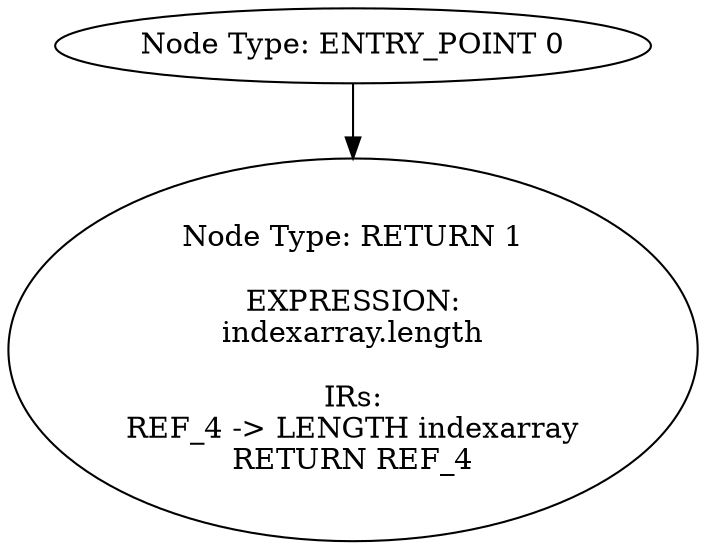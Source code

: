 digraph{
0[label="Node Type: ENTRY_POINT 0
"];
0->1;
1[label="Node Type: RETURN 1

EXPRESSION:
indexarray.length

IRs:
REF_4 -> LENGTH indexarray
RETURN REF_4"];
}
